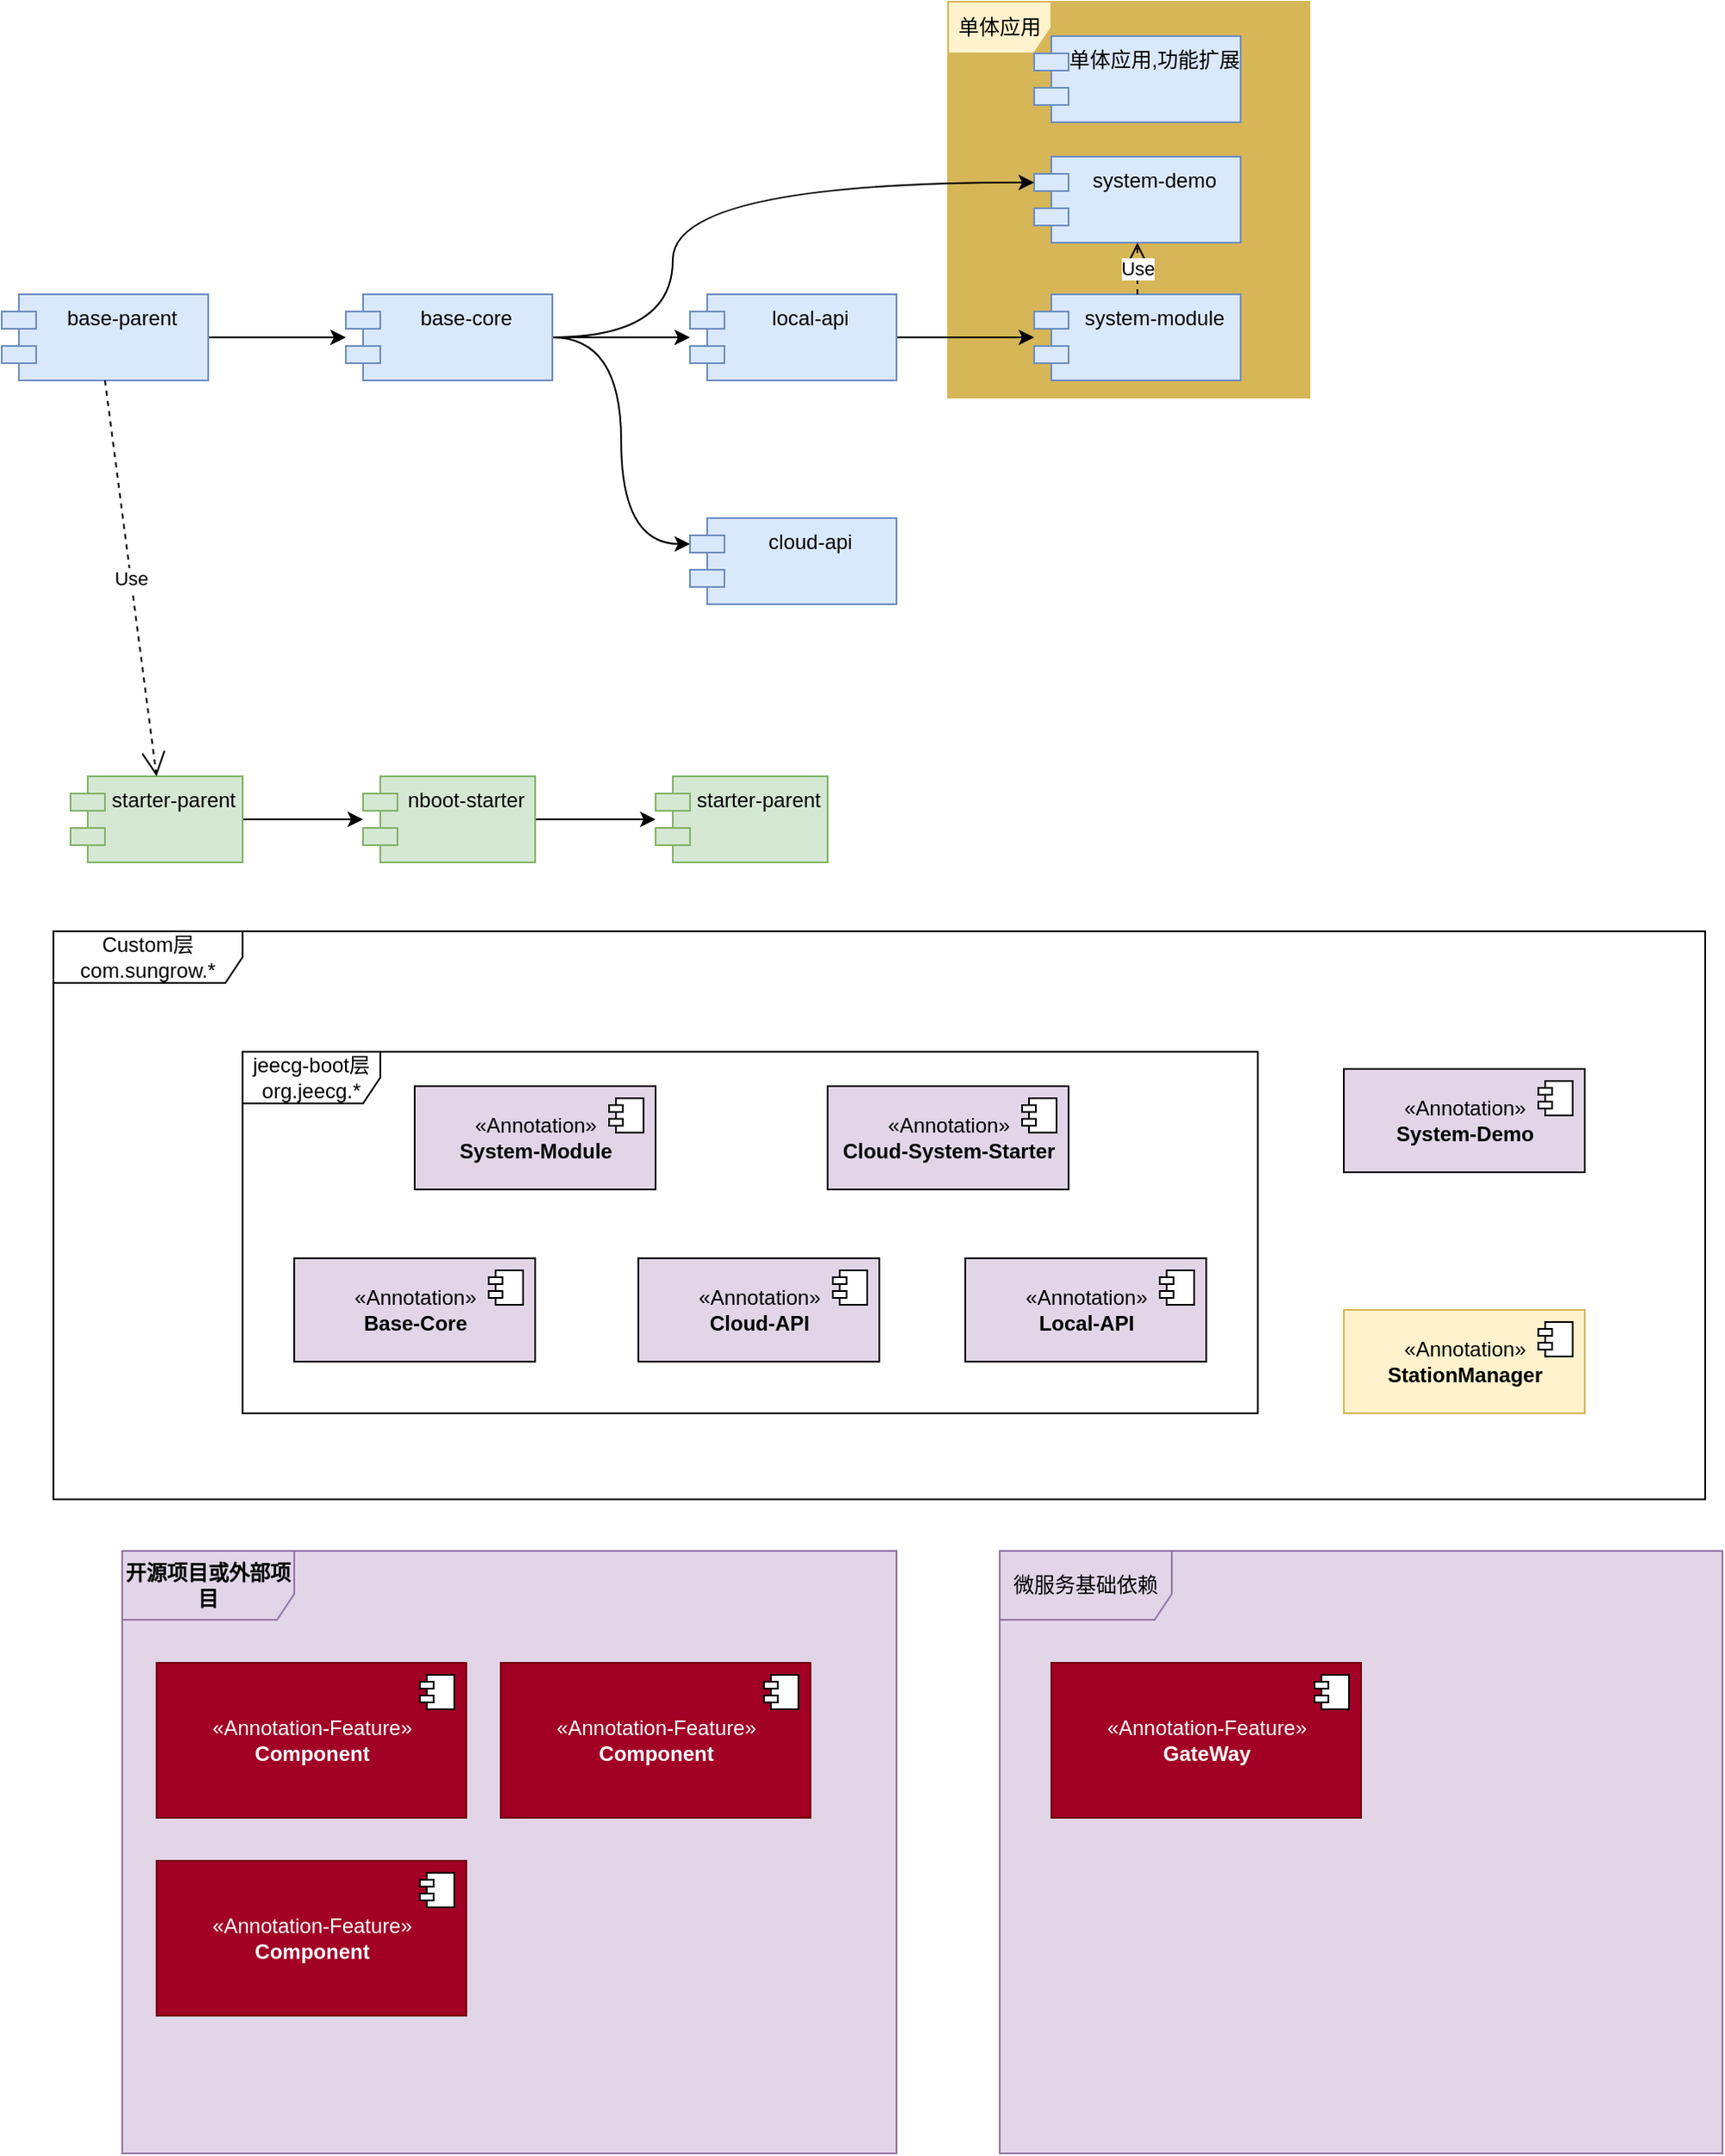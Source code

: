 <mxfile version="15.2.7" type="github" pages="2">
  <diagram id="RVnjbmVlK9y6l-0-MwZw" name="Page-1">
    <mxGraphModel dx="2061" dy="508" grid="1" gridSize="10" guides="1" tooltips="1" connect="1" arrows="1" fold="1" page="1" pageScale="1" pageWidth="827" pageHeight="1169" math="0" shadow="0">
      <root>
        <mxCell id="0" />
        <mxCell id="1" parent="0" />
        <mxCell id="_YppK3dIcmp0cmpXlI2T-1" value="&lt;b&gt;开源项目或外部项目&lt;/b&gt;" style="shape=umlFrame;whiteSpace=wrap;html=1;shadow=0;strokeColor=#9673a6;swimlaneFillColor=#E1D5E7;fillColor=#E1D5E7;width=100;height=40;" parent="1" vertex="1">
          <mxGeometry x="60" y="910" width="450" height="350" as="geometry" />
        </mxCell>
        <mxCell id="QaY6hbD6TJU1VOFaWdfm-18" value="Custom层&lt;br&gt;com.sungrow.*" style="shape=umlFrame;whiteSpace=wrap;html=1;width=110;height=30;" vertex="1" parent="1">
          <mxGeometry x="20" y="550" width="960" height="330" as="geometry" />
        </mxCell>
        <mxCell id="QaY6hbD6TJU1VOFaWdfm-17" value="jeecg-boot层&lt;br&gt;org.jeecg.*" style="shape=umlFrame;whiteSpace=wrap;html=1;width=80;height=30;" vertex="1" parent="1">
          <mxGeometry x="130" y="620" width="590" height="210" as="geometry" />
        </mxCell>
        <mxCell id="iNqxf0kTn70WOW5vYwfr-28" value="单体应用" style="shape=umlFrame;whiteSpace=wrap;html=1;fillColor=#fff2cc;strokeColor=#d6b656;shadow=0;perimeterSpacing=0;swimlaneFillColor=#D6B656;" parent="1" vertex="1">
          <mxGeometry x="540" y="10" width="210" height="230" as="geometry" />
        </mxCell>
        <mxCell id="iNqxf0kTn70WOW5vYwfr-9" value="" style="edgeStyle=orthogonalEdgeStyle;rounded=0;orthogonalLoop=1;jettySize=auto;html=1;" parent="1" source="iNqxf0kTn70WOW5vYwfr-4" target="iNqxf0kTn70WOW5vYwfr-8" edge="1">
          <mxGeometry relative="1" as="geometry" />
        </mxCell>
        <mxCell id="iNqxf0kTn70WOW5vYwfr-27" value="" style="edgeStyle=orthogonalEdgeStyle;curved=1;rounded=0;orthogonalLoop=1;jettySize=auto;html=1;" parent="1" source="iNqxf0kTn70WOW5vYwfr-8" target="iNqxf0kTn70WOW5vYwfr-26" edge="1">
          <mxGeometry relative="1" as="geometry" />
        </mxCell>
        <mxCell id="iNqxf0kTn70WOW5vYwfr-8" value="local-api" style="shape=module;align=left;spacingLeft=20;align=center;verticalAlign=top;fillColor=#dae8fc;strokeColor=#6c8ebf;" parent="1" vertex="1">
          <mxGeometry x="390" y="180" width="120" height="50" as="geometry" />
        </mxCell>
        <mxCell id="iNqxf0kTn70WOW5vYwfr-10" value="cloud-api" style="shape=module;align=left;spacingLeft=20;align=center;verticalAlign=top;fillColor=#dae8fc;strokeColor=#6c8ebf;" parent="1" vertex="1">
          <mxGeometry x="390" y="310" width="120" height="50" as="geometry" />
        </mxCell>
        <mxCell id="iNqxf0kTn70WOW5vYwfr-12" value="system-demo" style="shape=module;align=left;spacingLeft=20;align=center;verticalAlign=top;fillColor=#dae8fc;strokeColor=#6c8ebf;" parent="1" vertex="1">
          <mxGeometry x="590" y="100" width="120" height="50" as="geometry" />
        </mxCell>
        <mxCell id="iNqxf0kTn70WOW5vYwfr-25" style="edgeStyle=orthogonalEdgeStyle;curved=1;rounded=0;orthogonalLoop=1;jettySize=auto;html=1;entryX=0;entryY=0;entryDx=0;entryDy=15;entryPerimeter=0;" parent="1" source="iNqxf0kTn70WOW5vYwfr-4" target="iNqxf0kTn70WOW5vYwfr-10" edge="1">
          <mxGeometry relative="1" as="geometry" />
        </mxCell>
        <mxCell id="iNqxf0kTn70WOW5vYwfr-29" style="edgeStyle=orthogonalEdgeStyle;curved=1;rounded=0;orthogonalLoop=1;jettySize=auto;html=1;entryX=0;entryY=0;entryDx=0;entryDy=15;entryPerimeter=0;" parent="1" source="iNqxf0kTn70WOW5vYwfr-4" target="iNqxf0kTn70WOW5vYwfr-12" edge="1">
          <mxGeometry relative="1" as="geometry">
            <Array as="points">
              <mxPoint x="380" y="205" />
              <mxPoint x="380" y="115" />
            </Array>
          </mxGeometry>
        </mxCell>
        <mxCell id="iNqxf0kTn70WOW5vYwfr-4" value="base-core" style="shape=module;align=left;spacingLeft=20;align=center;verticalAlign=top;fillColor=#dae8fc;strokeColor=#6c8ebf;" parent="1" vertex="1">
          <mxGeometry x="190" y="180" width="120" height="50" as="geometry" />
        </mxCell>
        <mxCell id="iNqxf0kTn70WOW5vYwfr-26" value="system-module" style="shape=module;align=left;spacingLeft=20;align=center;verticalAlign=top;fillColor=#dae8fc;strokeColor=#6c8ebf;" parent="1" vertex="1">
          <mxGeometry x="590" y="180" width="120" height="50" as="geometry" />
        </mxCell>
        <mxCell id="iNqxf0kTn70WOW5vYwfr-30" value="单体应用,功能扩展" style="shape=module;align=left;spacingLeft=20;align=center;verticalAlign=top;fillColor=#dae8fc;strokeColor=#6c8ebf;" parent="1" vertex="1">
          <mxGeometry x="590" y="30" width="120" height="50" as="geometry" />
        </mxCell>
        <mxCell id="iNqxf0kTn70WOW5vYwfr-32" value="Use" style="endArrow=open;endSize=12;dashed=1;html=1;exitX=0.5;exitY=0;exitDx=0;exitDy=0;" parent="1" source="iNqxf0kTn70WOW5vYwfr-26" target="iNqxf0kTn70WOW5vYwfr-12" edge="1">
          <mxGeometry width="160" relative="1" as="geometry">
            <mxPoint x="690" y="170" as="sourcePoint" />
            <mxPoint x="850" y="170" as="targetPoint" />
          </mxGeometry>
        </mxCell>
        <mxCell id="iNqxf0kTn70WOW5vYwfr-36" value="" style="edgeStyle=orthogonalEdgeStyle;curved=1;rounded=0;orthogonalLoop=1;jettySize=auto;html=1;" parent="1" source="iNqxf0kTn70WOW5vYwfr-34" target="iNqxf0kTn70WOW5vYwfr-35" edge="1">
          <mxGeometry relative="1" as="geometry" />
        </mxCell>
        <mxCell id="iNqxf0kTn70WOW5vYwfr-34" value="starter-parent" style="shape=module;align=left;spacingLeft=20;align=center;verticalAlign=top;shadow=0;fillColor=#d5e8d4;strokeColor=#82b366;" parent="1" vertex="1">
          <mxGeometry x="30" y="460" width="100" height="50" as="geometry" />
        </mxCell>
        <mxCell id="iNqxf0kTn70WOW5vYwfr-40" value="" style="edgeStyle=orthogonalEdgeStyle;curved=1;rounded=0;orthogonalLoop=1;jettySize=auto;html=1;" parent="1" source="iNqxf0kTn70WOW5vYwfr-35" target="iNqxf0kTn70WOW5vYwfr-39" edge="1">
          <mxGeometry relative="1" as="geometry" />
        </mxCell>
        <mxCell id="iNqxf0kTn70WOW5vYwfr-35" value="nboot-starter" style="shape=module;align=left;spacingLeft=20;align=center;verticalAlign=top;shadow=0;fillColor=#d5e8d4;strokeColor=#82b366;" parent="1" vertex="1">
          <mxGeometry x="200" y="460" width="100" height="50" as="geometry" />
        </mxCell>
        <mxCell id="iNqxf0kTn70WOW5vYwfr-41" style="edgeStyle=orthogonalEdgeStyle;curved=1;rounded=0;orthogonalLoop=1;jettySize=auto;html=1;entryX=0;entryY=0.5;entryDx=0;entryDy=0;entryPerimeter=0;" parent="1" source="iNqxf0kTn70WOW5vYwfr-37" target="iNqxf0kTn70WOW5vYwfr-4" edge="1">
          <mxGeometry relative="1" as="geometry" />
        </mxCell>
        <mxCell id="iNqxf0kTn70WOW5vYwfr-37" value="base-parent" style="shape=module;align=left;spacingLeft=20;align=center;verticalAlign=top;fillColor=#dae8fc;strokeColor=#6c8ebf;" parent="1" vertex="1">
          <mxGeometry x="-10" y="180" width="120" height="50" as="geometry" />
        </mxCell>
        <mxCell id="iNqxf0kTn70WOW5vYwfr-39" value="starter-parent" style="shape=module;align=left;spacingLeft=20;align=center;verticalAlign=top;shadow=0;fillColor=#d5e8d4;strokeColor=#82b366;" parent="1" vertex="1">
          <mxGeometry x="370" y="460" width="100" height="50" as="geometry" />
        </mxCell>
        <mxCell id="iNqxf0kTn70WOW5vYwfr-42" value="Use" style="endArrow=open;endSize=12;dashed=1;html=1;exitX=0.5;exitY=1;exitDx=0;exitDy=0;entryX=0.5;entryY=0;entryDx=0;entryDy=0;" parent="1" source="iNqxf0kTn70WOW5vYwfr-37" target="iNqxf0kTn70WOW5vYwfr-34" edge="1">
          <mxGeometry width="160" relative="1" as="geometry">
            <mxPoint x="50" y="280" as="sourcePoint" />
            <mxPoint x="210" y="280" as="targetPoint" />
          </mxGeometry>
        </mxCell>
        <mxCell id="_YppK3dIcmp0cmpXlI2T-3" value="«Annotation»&lt;br&gt;&lt;b&gt;System-Module&lt;/b&gt;" style="html=1;dropTarget=0;shadow=0;fillColor=#E1D5E7;gradientColor=none;" parent="1" vertex="1">
          <mxGeometry x="230" y="640" width="140" height="60" as="geometry" />
        </mxCell>
        <mxCell id="_YppK3dIcmp0cmpXlI2T-4" value="" style="shape=module;jettyWidth=8;jettyHeight=4;" parent="_YppK3dIcmp0cmpXlI2T-3" vertex="1">
          <mxGeometry x="1" width="20" height="20" relative="1" as="geometry">
            <mxPoint x="-27" y="7" as="offset" />
          </mxGeometry>
        </mxCell>
        <mxCell id="_YppK3dIcmp0cmpXlI2T-11" value="«Annotation-Feature»&lt;br&gt;&lt;b&gt;Component&lt;/b&gt;" style="html=1;dropTarget=0;shadow=0;fillColor=#a20025;strokeColor=#6F0000;fontColor=#ffffff;" parent="1" vertex="1">
          <mxGeometry x="80" y="975" width="180" height="90" as="geometry" />
        </mxCell>
        <mxCell id="_YppK3dIcmp0cmpXlI2T-12" value="" style="shape=module;jettyWidth=8;jettyHeight=4;" parent="_YppK3dIcmp0cmpXlI2T-11" vertex="1">
          <mxGeometry x="1" width="20" height="20" relative="1" as="geometry">
            <mxPoint x="-27" y="7" as="offset" />
          </mxGeometry>
        </mxCell>
        <mxCell id="_YppK3dIcmp0cmpXlI2T-13" value="«Annotation-Feature»&lt;br&gt;&lt;b&gt;Component&lt;/b&gt;" style="html=1;dropTarget=0;shadow=0;fillColor=#a20025;strokeColor=#6F0000;fontColor=#ffffff;" parent="1" vertex="1">
          <mxGeometry x="80" y="1090" width="180" height="90" as="geometry" />
        </mxCell>
        <mxCell id="_YppK3dIcmp0cmpXlI2T-14" value="" style="shape=module;jettyWidth=8;jettyHeight=4;" parent="_YppK3dIcmp0cmpXlI2T-13" vertex="1">
          <mxGeometry x="1" width="20" height="20" relative="1" as="geometry">
            <mxPoint x="-27" y="7" as="offset" />
          </mxGeometry>
        </mxCell>
        <mxCell id="_YppK3dIcmp0cmpXlI2T-16" value="«Annotation-Feature»&lt;br&gt;&lt;b&gt;Component&lt;/b&gt;" style="html=1;dropTarget=0;shadow=0;fillColor=#a20025;strokeColor=#6F0000;fontColor=#ffffff;" parent="1" vertex="1">
          <mxGeometry x="280" y="975" width="180" height="90" as="geometry" />
        </mxCell>
        <mxCell id="_YppK3dIcmp0cmpXlI2T-17" value="" style="shape=module;jettyWidth=8;jettyHeight=4;" parent="_YppK3dIcmp0cmpXlI2T-16" vertex="1">
          <mxGeometry x="1" width="20" height="20" relative="1" as="geometry">
            <mxPoint x="-27" y="7" as="offset" />
          </mxGeometry>
        </mxCell>
        <mxCell id="QaY6hbD6TJU1VOFaWdfm-1" value="微服务基础依赖" style="shape=umlFrame;whiteSpace=wrap;html=1;shadow=0;strokeColor=#9673a6;swimlaneFillColor=#E1D5E7;fillColor=#E1D5E7;width=100;height=40;" vertex="1" parent="1">
          <mxGeometry x="570" y="910" width="420" height="350" as="geometry" />
        </mxCell>
        <mxCell id="QaY6hbD6TJU1VOFaWdfm-3" value="«Annotation»&lt;br&gt;&lt;b&gt;Base-Core&lt;/b&gt;" style="html=1;dropTarget=0;shadow=0;fillColor=#E1D5E7;gradientColor=none;" vertex="1" parent="1">
          <mxGeometry x="160" y="740" width="140" height="60" as="geometry" />
        </mxCell>
        <mxCell id="QaY6hbD6TJU1VOFaWdfm-4" value="" style="shape=module;jettyWidth=8;jettyHeight=4;" vertex="1" parent="QaY6hbD6TJU1VOFaWdfm-3">
          <mxGeometry x="1" width="20" height="20" relative="1" as="geometry">
            <mxPoint x="-27" y="7" as="offset" />
          </mxGeometry>
        </mxCell>
        <mxCell id="QaY6hbD6TJU1VOFaWdfm-6" value="«Annotation»&lt;br&gt;&lt;b&gt;Cloud-API&lt;/b&gt;" style="html=1;dropTarget=0;shadow=0;fillColor=#E1D5E7;gradientColor=none;" vertex="1" parent="1">
          <mxGeometry x="360" y="740" width="140" height="60" as="geometry" />
        </mxCell>
        <mxCell id="QaY6hbD6TJU1VOFaWdfm-7" value="" style="shape=module;jettyWidth=8;jettyHeight=4;" vertex="1" parent="QaY6hbD6TJU1VOFaWdfm-6">
          <mxGeometry x="1" width="20" height="20" relative="1" as="geometry">
            <mxPoint x="-27" y="7" as="offset" />
          </mxGeometry>
        </mxCell>
        <mxCell id="QaY6hbD6TJU1VOFaWdfm-9" value="«Annotation»&lt;br&gt;&lt;b&gt;Local-API&lt;/b&gt;" style="html=1;dropTarget=0;shadow=0;fillColor=#E1D5E7;gradientColor=none;" vertex="1" parent="1">
          <mxGeometry x="550" y="740" width="140" height="60" as="geometry" />
        </mxCell>
        <mxCell id="QaY6hbD6TJU1VOFaWdfm-10" value="" style="shape=module;jettyWidth=8;jettyHeight=4;" vertex="1" parent="QaY6hbD6TJU1VOFaWdfm-9">
          <mxGeometry x="1" width="20" height="20" relative="1" as="geometry">
            <mxPoint x="-27" y="7" as="offset" />
          </mxGeometry>
        </mxCell>
        <mxCell id="QaY6hbD6TJU1VOFaWdfm-12" value="«Annotation»&lt;br&gt;&lt;b&gt;Cloud-System-Starter&lt;/b&gt;" style="html=1;dropTarget=0;shadow=0;fillColor=#E1D5E7;gradientColor=none;" vertex="1" parent="1">
          <mxGeometry x="470" y="640" width="140" height="60" as="geometry" />
        </mxCell>
        <mxCell id="QaY6hbD6TJU1VOFaWdfm-13" value="" style="shape=module;jettyWidth=8;jettyHeight=4;" vertex="1" parent="QaY6hbD6TJU1VOFaWdfm-12">
          <mxGeometry x="1" width="20" height="20" relative="1" as="geometry">
            <mxPoint x="-27" y="7" as="offset" />
          </mxGeometry>
        </mxCell>
        <mxCell id="QaY6hbD6TJU1VOFaWdfm-15" value="«Annotation-Feature»&lt;br&gt;&lt;b&gt;GateWay&lt;/b&gt;" style="html=1;dropTarget=0;shadow=0;fillColor=#a20025;strokeColor=#6F0000;fontColor=#ffffff;" vertex="1" parent="1">
          <mxGeometry x="600" y="975" width="180" height="90" as="geometry" />
        </mxCell>
        <mxCell id="QaY6hbD6TJU1VOFaWdfm-16" value="" style="shape=module;jettyWidth=8;jettyHeight=4;" vertex="1" parent="QaY6hbD6TJU1VOFaWdfm-15">
          <mxGeometry x="1" width="20" height="20" relative="1" as="geometry">
            <mxPoint x="-27" y="7" as="offset" />
          </mxGeometry>
        </mxCell>
        <mxCell id="QaY6hbD6TJU1VOFaWdfm-19" value="«Annotation»&lt;br&gt;&lt;b&gt;System-Demo&lt;/b&gt;" style="html=1;dropTarget=0;shadow=0;fillColor=#E1D5E7;gradientColor=none;" vertex="1" parent="1">
          <mxGeometry x="770" y="630" width="140" height="60" as="geometry" />
        </mxCell>
        <mxCell id="QaY6hbD6TJU1VOFaWdfm-20" value="" style="shape=module;jettyWidth=8;jettyHeight=4;" vertex="1" parent="QaY6hbD6TJU1VOFaWdfm-19">
          <mxGeometry x="1" width="20" height="20" relative="1" as="geometry">
            <mxPoint x="-27" y="7" as="offset" />
          </mxGeometry>
        </mxCell>
        <mxCell id="QaY6hbD6TJU1VOFaWdfm-21" value="«Annotation»&lt;br&gt;&lt;b&gt;StationManager&lt;/b&gt;" style="html=1;dropTarget=0;shadow=0;fillColor=#fff2cc;strokeColor=#d6b656;" vertex="1" parent="1">
          <mxGeometry x="770" y="770" width="140" height="60" as="geometry" />
        </mxCell>
        <mxCell id="QaY6hbD6TJU1VOFaWdfm-22" value="" style="shape=module;jettyWidth=8;jettyHeight=4;" vertex="1" parent="QaY6hbD6TJU1VOFaWdfm-21">
          <mxGeometry x="1" width="20" height="20" relative="1" as="geometry">
            <mxPoint x="-27" y="7" as="offset" />
          </mxGeometry>
        </mxCell>
      </root>
    </mxGraphModel>
  </diagram>
  <diagram id="qxYtngtDkDouG3z5863Y" name="Page-2">
    <mxGraphModel dx="1234" dy="508" grid="1" gridSize="10" guides="1" tooltips="1" connect="1" arrows="1" fold="1" page="1" pageScale="1" pageWidth="827" pageHeight="1169" math="0" shadow="0">
      <root>
        <mxCell id="lRElYvq6K1XH6ua7DoC7-0" />
        <mxCell id="lRElYvq6K1XH6ua7DoC7-1" parent="lRElYvq6K1XH6ua7DoC7-0" />
        <mxCell id="onwLBOBnA6aP2V4z8pyH-16" value="Custom层&lt;br&gt;com.sungrow.*" style="shape=umlFrame;whiteSpace=wrap;html=1;width=110;height=30;" vertex="1" parent="lRElYvq6K1XH6ua7DoC7-1">
          <mxGeometry x="30" y="560" width="960" height="330" as="geometry" />
        </mxCell>
        <mxCell id="onwLBOBnA6aP2V4z8pyH-17" value="jeecg-boot层&lt;br&gt;org.jeecg.*" style="shape=umlFrame;whiteSpace=wrap;html=1;width=80;height=30;" vertex="1" parent="lRElYvq6K1XH6ua7DoC7-1">
          <mxGeometry x="140" y="630" width="590" height="210" as="geometry" />
        </mxCell>
        <mxCell id="onwLBOBnA6aP2V4z8pyH-18" value="«Annotation»&lt;br&gt;&lt;b&gt;System-Module&lt;/b&gt;" style="html=1;dropTarget=0;shadow=0;fillColor=#E1D5E7;gradientColor=none;" vertex="1" parent="lRElYvq6K1XH6ua7DoC7-1">
          <mxGeometry x="240" y="650" width="140" height="60" as="geometry" />
        </mxCell>
        <mxCell id="onwLBOBnA6aP2V4z8pyH-19" value="" style="shape=module;jettyWidth=8;jettyHeight=4;" vertex="1" parent="onwLBOBnA6aP2V4z8pyH-18">
          <mxGeometry x="1" width="20" height="20" relative="1" as="geometry">
            <mxPoint x="-27" y="7" as="offset" />
          </mxGeometry>
        </mxCell>
        <mxCell id="onwLBOBnA6aP2V4z8pyH-20" value="«Annotation»&lt;br&gt;&lt;b&gt;Base-Core&lt;/b&gt;" style="html=1;dropTarget=0;shadow=0;fillColor=#E1D5E7;gradientColor=none;" vertex="1" parent="lRElYvq6K1XH6ua7DoC7-1">
          <mxGeometry x="170" y="750" width="140" height="60" as="geometry" />
        </mxCell>
        <mxCell id="onwLBOBnA6aP2V4z8pyH-21" value="" style="shape=module;jettyWidth=8;jettyHeight=4;" vertex="1" parent="onwLBOBnA6aP2V4z8pyH-20">
          <mxGeometry x="1" width="20" height="20" relative="1" as="geometry">
            <mxPoint x="-27" y="7" as="offset" />
          </mxGeometry>
        </mxCell>
        <mxCell id="onwLBOBnA6aP2V4z8pyH-22" value="«Annotation»&lt;br&gt;&lt;b&gt;Cloud-API&lt;/b&gt;" style="html=1;dropTarget=0;shadow=0;fillColor=#E1D5E7;gradientColor=none;" vertex="1" parent="lRElYvq6K1XH6ua7DoC7-1">
          <mxGeometry x="370" y="750" width="140" height="60" as="geometry" />
        </mxCell>
        <mxCell id="onwLBOBnA6aP2V4z8pyH-23" value="" style="shape=module;jettyWidth=8;jettyHeight=4;" vertex="1" parent="onwLBOBnA6aP2V4z8pyH-22">
          <mxGeometry x="1" width="20" height="20" relative="1" as="geometry">
            <mxPoint x="-27" y="7" as="offset" />
          </mxGeometry>
        </mxCell>
        <mxCell id="onwLBOBnA6aP2V4z8pyH-24" value="«Annotation»&lt;br&gt;&lt;b&gt;Local-API&lt;/b&gt;" style="html=1;dropTarget=0;shadow=0;fillColor=#E1D5E7;gradientColor=none;" vertex="1" parent="lRElYvq6K1XH6ua7DoC7-1">
          <mxGeometry x="560" y="750" width="140" height="60" as="geometry" />
        </mxCell>
        <mxCell id="onwLBOBnA6aP2V4z8pyH-25" value="" style="shape=module;jettyWidth=8;jettyHeight=4;" vertex="1" parent="onwLBOBnA6aP2V4z8pyH-24">
          <mxGeometry x="1" width="20" height="20" relative="1" as="geometry">
            <mxPoint x="-27" y="7" as="offset" />
          </mxGeometry>
        </mxCell>
        <mxCell id="onwLBOBnA6aP2V4z8pyH-26" value="«Annotation»&lt;br&gt;&lt;b&gt;Cloud-System-Starter&lt;/b&gt;" style="html=1;dropTarget=0;shadow=0;fillColor=#E1D5E7;gradientColor=none;" vertex="1" parent="lRElYvq6K1XH6ua7DoC7-1">
          <mxGeometry x="480" y="650" width="140" height="60" as="geometry" />
        </mxCell>
        <mxCell id="onwLBOBnA6aP2V4z8pyH-27" value="" style="shape=module;jettyWidth=8;jettyHeight=4;" vertex="1" parent="onwLBOBnA6aP2V4z8pyH-26">
          <mxGeometry x="1" width="20" height="20" relative="1" as="geometry">
            <mxPoint x="-27" y="7" as="offset" />
          </mxGeometry>
        </mxCell>
        <mxCell id="onwLBOBnA6aP2V4z8pyH-28" value="«Annotation»&lt;br&gt;&lt;b&gt;System-Demo&lt;/b&gt;" style="html=1;dropTarget=0;shadow=0;fillColor=#E1D5E7;gradientColor=none;" vertex="1" parent="lRElYvq6K1XH6ua7DoC7-1">
          <mxGeometry x="780" y="640" width="140" height="60" as="geometry" />
        </mxCell>
        <mxCell id="onwLBOBnA6aP2V4z8pyH-29" value="" style="shape=module;jettyWidth=8;jettyHeight=4;" vertex="1" parent="onwLBOBnA6aP2V4z8pyH-28">
          <mxGeometry x="1" width="20" height="20" relative="1" as="geometry">
            <mxPoint x="-27" y="7" as="offset" />
          </mxGeometry>
        </mxCell>
        <mxCell id="onwLBOBnA6aP2V4z8pyH-30" value="«Annotation»&lt;br&gt;&lt;b&gt;StationManager&lt;/b&gt;" style="html=1;dropTarget=0;shadow=0;fillColor=#fff2cc;strokeColor=#d6b656;" vertex="1" parent="lRElYvq6K1XH6ua7DoC7-1">
          <mxGeometry x="780" y="780" width="140" height="60" as="geometry" />
        </mxCell>
        <mxCell id="onwLBOBnA6aP2V4z8pyH-31" value="" style="shape=module;jettyWidth=8;jettyHeight=4;" vertex="1" parent="onwLBOBnA6aP2V4z8pyH-30">
          <mxGeometry x="1" width="20" height="20" relative="1" as="geometry">
            <mxPoint x="-27" y="7" as="offset" />
          </mxGeometry>
        </mxCell>
      </root>
    </mxGraphModel>
  </diagram>
</mxfile>
